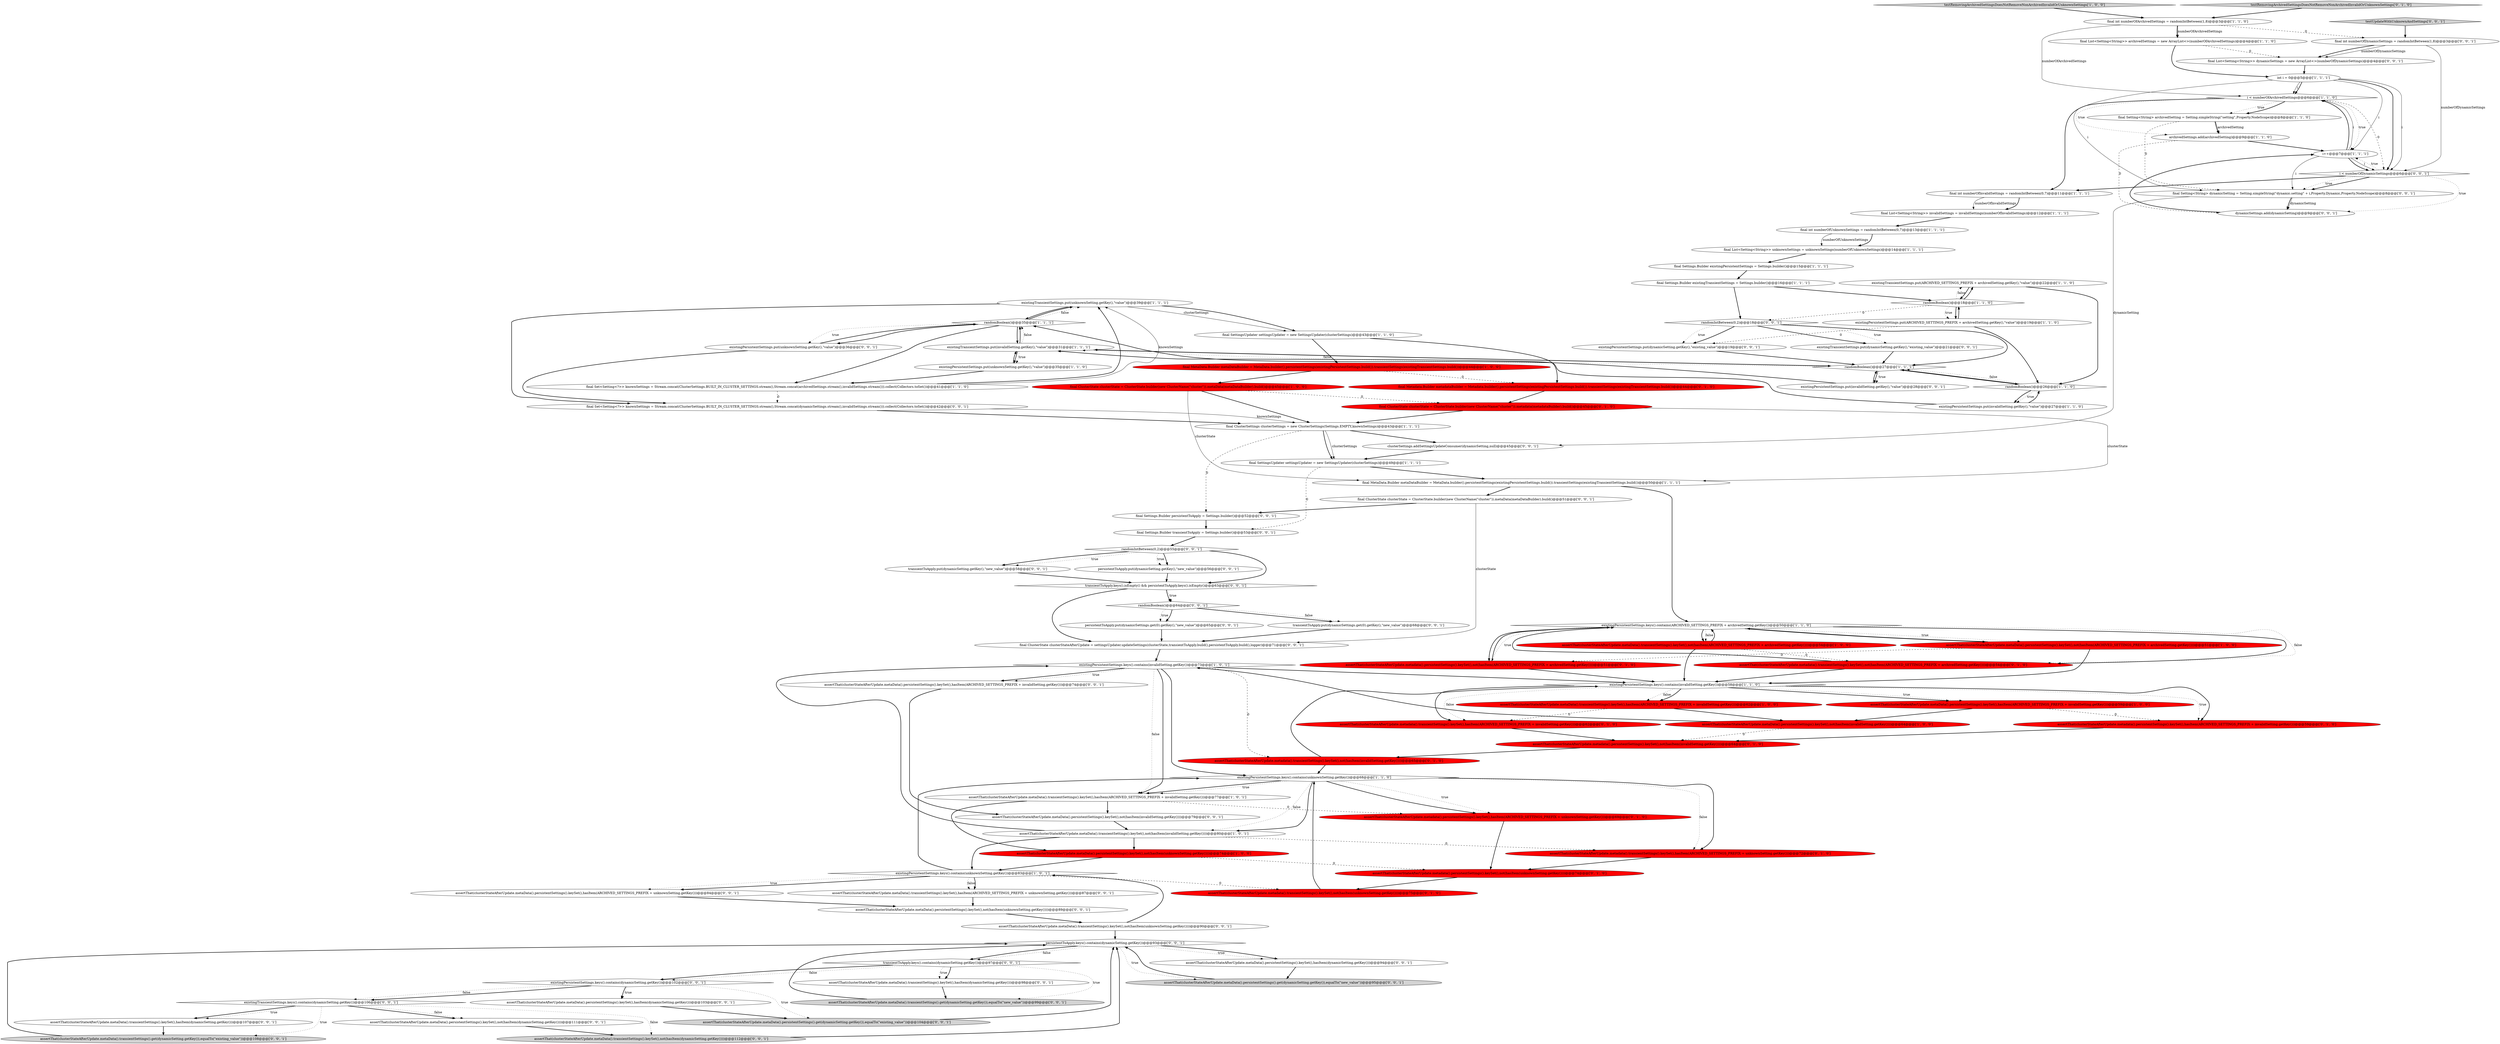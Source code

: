 digraph {
56 [style = filled, label = "final Metadata.Builder metadataBuilder = Metadata.builder().persistentSettings(existingPersistentSettings.build()).transientSettings(existingTransientSettings.build())@@@44@@@['0', '1', '0']", fillcolor = red, shape = ellipse image = "AAA1AAABBB2BBB"];
31 [style = filled, label = "existingTransientSettings.put(unknownSetting.getKey(),\"value\")@@@39@@@['1', '1', '1']", fillcolor = white, shape = ellipse image = "AAA0AAABBB1BBB"];
49 [style = filled, label = "assertThat(clusterStateAfterUpdate.metadata().persistentSettings().keySet(),not(hasItem(unknownSetting.getKey())))@@@74@@@['0', '1', '0']", fillcolor = red, shape = ellipse image = "AAA1AAABBB2BBB"];
23 [style = filled, label = "existingPersistentSettings.put(invalidSetting.getKey(),\"value\")@@@27@@@['1', '1', '0']", fillcolor = white, shape = ellipse image = "AAA0AAABBB1BBB"];
43 [style = filled, label = "final ClusterSettings clusterSettings = new ClusterSettings(Settings.EMPTY,knownSettings)@@@43@@@['1', '1', '1']", fillcolor = white, shape = ellipse image = "AAA0AAABBB1BBB"];
20 [style = filled, label = "final int numberOfArchivedSettings = randomIntBetween(1,8)@@@3@@@['1', '1', '0']", fillcolor = white, shape = ellipse image = "AAA0AAABBB1BBB"];
58 [style = filled, label = "transientToApply.keys().contains(dynamicSetting.getKey())@@@97@@@['0', '0', '1']", fillcolor = white, shape = diamond image = "AAA0AAABBB3BBB"];
30 [style = filled, label = "existingTransientSettings.put(invalidSetting.getKey(),\"value\")@@@31@@@['1', '1', '1']", fillcolor = white, shape = ellipse image = "AAA0AAABBB1BBB"];
77 [style = filled, label = "existingTransientSettings.keys().contains(dynamicSetting.getKey())@@@106@@@['0', '0', '1']", fillcolor = white, shape = diamond image = "AAA0AAABBB3BBB"];
40 [style = filled, label = "existingTransientSettings.put(ARCHIVED_SETTINGS_PREFIX + archivedSetting.getKey(),\"value\")@@@22@@@['1', '1', '0']", fillcolor = white, shape = ellipse image = "AAA0AAABBB1BBB"];
21 [style = filled, label = "assertThat(clusterStateAfterUpdate.metaData().persistentSettings().keySet(),not(hasItem(unknownSetting.getKey())))@@@74@@@['1', '0', '0']", fillcolor = red, shape = ellipse image = "AAA1AAABBB1BBB"];
32 [style = filled, label = "final MetaData.Builder metaDataBuilder = MetaData.builder().persistentSettings(existingPersistentSettings.build()).transientSettings(existingTransientSettings.build())@@@44@@@['1', '0', '0']", fillcolor = red, shape = ellipse image = "AAA1AAABBB1BBB"];
67 [style = filled, label = "transientToApply.keys().isEmpty() && persistentToApply.keys().isEmpty()@@@63@@@['0', '0', '1']", fillcolor = white, shape = diamond image = "AAA0AAABBB3BBB"];
98 [style = filled, label = "existingTransientSettings.put(dynamicSetting.getKey(),\"existing_value\")@@@21@@@['0', '0', '1']", fillcolor = white, shape = ellipse image = "AAA0AAABBB3BBB"];
92 [style = filled, label = "assertThat(clusterStateAfterUpdate.metaData().transientSettings().keySet(),hasItem(dynamicSetting.getKey()))@@@107@@@['0', '0', '1']", fillcolor = white, shape = ellipse image = "AAA0AAABBB3BBB"];
2 [style = filled, label = "final List<Setting<String>> invalidSettings = invalidSettings(numberOfInvalidSettings)@@@12@@@['1', '1', '1']", fillcolor = white, shape = ellipse image = "AAA0AAABBB1BBB"];
22 [style = filled, label = "existingPersistentSettings.keys().contains(unknownSetting.getKey())@@@83@@@['1', '0', '1']", fillcolor = white, shape = diamond image = "AAA0AAABBB1BBB"];
3 [style = filled, label = "existingPersistentSettings.keys().contains(invalidSetting.getKey())@@@58@@@['1', '1', '0']", fillcolor = white, shape = diamond image = "AAA0AAABBB1BBB"];
19 [style = filled, label = "randomBoolean()@@@27@@@['1', '1', '1']", fillcolor = white, shape = diamond image = "AAA0AAABBB1BBB"];
24 [style = filled, label = "final List<Setting<String>> unknownSettings = unknownSettings(numberOfUnknownSettings)@@@14@@@['1', '1', '1']", fillcolor = white, shape = ellipse image = "AAA0AAABBB1BBB"];
28 [style = filled, label = "assertThat(clusterStateAfterUpdate.metaData().transientSettings().keySet(),hasItem(ARCHIVED_SETTINGS_PREFIX + invalidSetting.getKey()))@@@62@@@['1', '0', '0']", fillcolor = red, shape = ellipse image = "AAA1AAABBB1BBB"];
15 [style = filled, label = "existingPersistentSettings.keys().contains(unknownSetting.getKey())@@@68@@@['1', '1', '0']", fillcolor = white, shape = diamond image = "AAA0AAABBB1BBB"];
8 [style = filled, label = "testRemovingArchivedSettingsDoesNotRemoveNonArchivedInvalidOrUnknownSettings['1', '0', '0']", fillcolor = lightgray, shape = diamond image = "AAA0AAABBB1BBB"];
10 [style = filled, label = "i++@@@7@@@['1', '1', '1']", fillcolor = white, shape = ellipse image = "AAA0AAABBB1BBB"];
62 [style = filled, label = "assertThat(clusterStateAfterUpdate.metaData().persistentSettings().keySet(),hasItem(ARCHIVED_SETTINGS_PREFIX + invalidSetting.getKey()))@@@74@@@['0', '0', '1']", fillcolor = white, shape = ellipse image = "AAA0AAABBB3BBB"];
1 [style = filled, label = "final ClusterState clusterState = ClusterState.builder(new ClusterName(\"cluster\")).metaData(metaDataBuilder).build()@@@45@@@['1', '0', '0']", fillcolor = red, shape = ellipse image = "AAA1AAABBB1BBB"];
38 [style = filled, label = "assertThat(clusterStateAfterUpdate.metaData().transientSettings().keySet(),not(hasItem(ARCHIVED_SETTINGS_PREFIX + archivedSetting.getKey())))@@@54@@@['1', '0', '0']", fillcolor = red, shape = ellipse image = "AAA1AAABBB1BBB"];
97 [style = filled, label = "assertThat(clusterStateAfterUpdate.metaData().transientSettings().get(dynamicSetting.getKey()),equalTo(\"existing_value\"))@@@108@@@['0', '0', '1']", fillcolor = lightgray, shape = ellipse image = "AAA0AAABBB3BBB"];
79 [style = filled, label = "final Settings.Builder persistentToApply = Settings.builder()@@@52@@@['0', '0', '1']", fillcolor = white, shape = ellipse image = "AAA0AAABBB3BBB"];
78 [style = filled, label = "randomIntBetween(0,2)@@@18@@@['0', '0', '1']", fillcolor = white, shape = diamond image = "AAA0AAABBB3BBB"];
84 [style = filled, label = "assertThat(clusterStateAfterUpdate.metaData().persistentSettings().keySet(),not(hasItem(invalidSetting.getKey())))@@@79@@@['0', '0', '1']", fillcolor = white, shape = ellipse image = "AAA0AAABBB3BBB"];
94 [style = filled, label = "assertThat(clusterStateAfterUpdate.metaData().persistentSettings().get(dynamicSetting.getKey()),equalTo(\"new_value\"))@@@95@@@['0', '0', '1']", fillcolor = lightgray, shape = ellipse image = "AAA0AAABBB3BBB"];
52 [style = filled, label = "assertThat(clusterStateAfterUpdate.metadata().transientSettings().keySet(),not(hasItem(ARCHIVED_SETTINGS_PREFIX + archivedSetting.getKey())))@@@54@@@['0', '1', '0']", fillcolor = red, shape = ellipse image = "AAA1AAABBB2BBB"];
90 [style = filled, label = "assertThat(clusterStateAfterUpdate.metaData().transientSettings().keySet(),not(hasItem(dynamicSetting.getKey())))@@@112@@@['0', '0', '1']", fillcolor = lightgray, shape = ellipse image = "AAA0AAABBB3BBB"];
86 [style = filled, label = "assertThat(clusterStateAfterUpdate.metaData().persistentSettings().keySet(),hasItem(dynamicSetting.getKey()))@@@103@@@['0', '0', '1']", fillcolor = white, shape = ellipse image = "AAA0AAABBB3BBB"];
48 [style = filled, label = "assertThat(clusterStateAfterUpdate.metadata().transientSettings().keySet(),hasItem(ARCHIVED_SETTINGS_PREFIX + unknownSetting.getKey()))@@@72@@@['0', '1', '0']", fillcolor = red, shape = ellipse image = "AAA1AAABBB2BBB"];
93 [style = filled, label = "testUpdateWithUnknownAndSettings['0', '0', '1']", fillcolor = lightgray, shape = diamond image = "AAA0AAABBB3BBB"];
59 [style = filled, label = "transientToApply.put(dynamicSettings.get(0).getKey(),\"new_value\")@@@68@@@['0', '0', '1']", fillcolor = white, shape = ellipse image = "AAA0AAABBB3BBB"];
16 [style = filled, label = "randomBoolean()@@@18@@@['1', '1', '0']", fillcolor = white, shape = diamond image = "AAA0AAABBB1BBB"];
13 [style = filled, label = "randomBoolean()@@@35@@@['1', '1', '1']", fillcolor = white, shape = diamond image = "AAA0AAABBB1BBB"];
34 [style = filled, label = "existingPersistentSettings.keys().contains(invalidSetting.getKey())@@@73@@@['1', '0', '1']", fillcolor = white, shape = diamond image = "AAA0AAABBB1BBB"];
76 [style = filled, label = "assertThat(clusterStateAfterUpdate.metaData().persistentSettings().keySet(),hasItem(ARCHIVED_SETTINGS_PREFIX + unknownSetting.getKey()))@@@84@@@['0', '0', '1']", fillcolor = white, shape = ellipse image = "AAA0AAABBB3BBB"];
53 [style = filled, label = "assertThat(clusterStateAfterUpdate.metadata().transientSettings().keySet(),not(hasItem(invalidSetting.getKey())))@@@65@@@['0', '1', '0']", fillcolor = red, shape = ellipse image = "AAA1AAABBB2BBB"];
14 [style = filled, label = "i < numberOfArchivedSettings@@@6@@@['1', '1', '0']", fillcolor = white, shape = diamond image = "AAA0AAABBB1BBB"];
60 [style = filled, label = "assertThat(clusterStateAfterUpdate.metaData().persistentSettings().keySet(),not(hasItem(dynamicSetting.getKey())))@@@111@@@['0', '0', '1']", fillcolor = white, shape = ellipse image = "AAA0AAABBB3BBB"];
71 [style = filled, label = "final ClusterState clusterStateAfterUpdate = settingsUpdater.updateSettings(clusterState,transientToApply.build(),persistentToApply.build(),logger)@@@71@@@['0', '0', '1']", fillcolor = white, shape = ellipse image = "AAA0AAABBB3BBB"];
83 [style = filled, label = "persistentToApply.put(dynamicSetting.getKey(),\"new_value\")@@@56@@@['0', '0', '1']", fillcolor = white, shape = ellipse image = "AAA0AAABBB3BBB"];
45 [style = filled, label = "assertThat(clusterStateAfterUpdate.metadata().transientSettings().keySet(),not(hasItem(unknownSetting.getKey())))@@@75@@@['0', '1', '0']", fillcolor = red, shape = ellipse image = "AAA1AAABBB2BBB"];
9 [style = filled, label = "randomBoolean()@@@26@@@['1', '1', '0']", fillcolor = white, shape = diamond image = "AAA0AAABBB1BBB"];
6 [style = filled, label = "assertThat(clusterStateAfterUpdate.metaData().transientSettings().keySet(),hasItem(ARCHIVED_SETTINGS_PREFIX + invalidSetting.getKey()))@@@77@@@['1', '0', '1']", fillcolor = white, shape = ellipse image = "AAA0AAABBB1BBB"];
18 [style = filled, label = "final Settings.Builder existingPersistentSettings = Settings.builder()@@@15@@@['1', '1', '1']", fillcolor = white, shape = ellipse image = "AAA0AAABBB1BBB"];
33 [style = filled, label = "archivedSettings.add(archivedSetting)@@@9@@@['1', '1', '0']", fillcolor = white, shape = ellipse image = "AAA0AAABBB1BBB"];
63 [style = filled, label = "final Settings.Builder transientToApply = Settings.builder()@@@53@@@['0', '0', '1']", fillcolor = white, shape = ellipse image = "AAA0AAABBB3BBB"];
11 [style = filled, label = "existingPersistentSettings.put(unknownSetting.getKey(),\"value\")@@@35@@@['1', '1', '0']", fillcolor = white, shape = ellipse image = "AAA0AAABBB1BBB"];
35 [style = filled, label = "existingPersistentSettings.put(ARCHIVED_SETTINGS_PREFIX + archivedSetting.getKey(),\"value\")@@@19@@@['1', '1', '0']", fillcolor = white, shape = ellipse image = "AAA0AAABBB1BBB"];
0 [style = filled, label = "final int numberOfInvalidSettings = randomIntBetween(0,7)@@@11@@@['1', '1', '1']", fillcolor = white, shape = ellipse image = "AAA0AAABBB1BBB"];
5 [style = filled, label = "final Setting<String> archivedSetting = Setting.simpleString(\"setting\",Property.NodeScope)@@@8@@@['1', '1', '0']", fillcolor = white, shape = ellipse image = "AAA0AAABBB1BBB"];
87 [style = filled, label = "persistentToApply.put(dynamicSettings.get(0).getKey(),\"new_value\")@@@65@@@['0', '0', '1']", fillcolor = white, shape = ellipse image = "AAA0AAABBB3BBB"];
68 [style = filled, label = "assertThat(clusterStateAfterUpdate.metaData().persistentSettings().keySet(),hasItem(dynamicSetting.getKey()))@@@94@@@['0', '0', '1']", fillcolor = white, shape = ellipse image = "AAA0AAABBB3BBB"];
74 [style = filled, label = "randomBoolean()@@@64@@@['0', '0', '1']", fillcolor = white, shape = diamond image = "AAA0AAABBB3BBB"];
99 [style = filled, label = "assertThat(clusterStateAfterUpdate.metaData().transientSettings().keySet(),hasItem(ARCHIVED_SETTINGS_PREFIX + unknownSetting.getKey()))@@@87@@@['0', '0', '1']", fillcolor = white, shape = ellipse image = "AAA0AAABBB3BBB"];
61 [style = filled, label = "existingPersistentSettings.put(unknownSetting.getKey(),\"value\")@@@36@@@['0', '0', '1']", fillcolor = white, shape = ellipse image = "AAA0AAABBB3BBB"];
89 [style = filled, label = "clusterSettings.addSettingsUpdateConsumer(dynamicSetting,null)@@@45@@@['0', '0', '1']", fillcolor = white, shape = ellipse image = "AAA0AAABBB3BBB"];
69 [style = filled, label = "final List<Setting<String>> dynamicSettings = new ArrayList<>(numberOfDynamicSettings)@@@4@@@['0', '0', '1']", fillcolor = white, shape = ellipse image = "AAA0AAABBB3BBB"];
54 [style = filled, label = "final ClusterState clusterState = ClusterState.builder(new ClusterName(\"cluster\")).metadata(metadataBuilder).build()@@@45@@@['0', '1', '0']", fillcolor = red, shape = ellipse image = "AAA1AAABBB2BBB"];
95 [style = filled, label = "assertThat(clusterStateAfterUpdate.metaData().persistentSettings().get(dynamicSetting.getKey()),equalTo(\"existing_value\"))@@@104@@@['0', '0', '1']", fillcolor = lightgray, shape = ellipse image = "AAA0AAABBB3BBB"];
64 [style = filled, label = "final Setting<String> dynamicSetting = Setting.simpleString(\"dynamic.setting\" + i,Property.Dynamic,Property.NodeScope)@@@8@@@['0', '0', '1']", fillcolor = white, shape = ellipse image = "AAA0AAABBB3BBB"];
66 [style = filled, label = "i < numberOfDynamicSettings@@@6@@@['0', '0', '1']", fillcolor = white, shape = diamond image = "AAA0AAABBB3BBB"];
46 [style = filled, label = "assertThat(clusterStateAfterUpdate.metadata().transientSettings().keySet(),hasItem(ARCHIVED_SETTINGS_PREFIX + invalidSetting.getKey()))@@@62@@@['0', '1', '0']", fillcolor = red, shape = ellipse image = "AAA1AAABBB2BBB"];
42 [style = filled, label = "assertThat(clusterStateAfterUpdate.metaData().persistentSettings().keySet(),not(hasItem(invalidSetting.getKey())))@@@64@@@['1', '0', '0']", fillcolor = red, shape = ellipse image = "AAA1AAABBB1BBB"];
25 [style = filled, label = "assertThat(clusterStateAfterUpdate.metaData().transientSettings().keySet(),not(hasItem(invalidSetting.getKey())))@@@80@@@['1', '0', '1']", fillcolor = white, shape = ellipse image = "AAA0AAABBB1BBB"];
57 [style = filled, label = "final int numberOfDynamicSettings = randomIntBetween(1,8)@@@3@@@['0', '0', '1']", fillcolor = white, shape = ellipse image = "AAA0AAABBB3BBB"];
55 [style = filled, label = "testRemovingArchivedSettingsDoesNotRemoveNonArchivedInvalidOrUnknownSettings['0', '1', '0']", fillcolor = lightgray, shape = diamond image = "AAA0AAABBB2BBB"];
41 [style = filled, label = "final SettingsUpdater settingsUpdater = new SettingsUpdater(clusterSettings)@@@49@@@['1', '1', '1']", fillcolor = white, shape = ellipse image = "AAA0AAABBB1BBB"];
36 [style = filled, label = "assertThat(clusterStateAfterUpdate.metaData().persistentSettings().keySet(),not(hasItem(ARCHIVED_SETTINGS_PREFIX + archivedSetting.getKey())))@@@51@@@['1', '0', '0']", fillcolor = red, shape = ellipse image = "AAA1AAABBB1BBB"];
47 [style = filled, label = "assertThat(clusterStateAfterUpdate.metadata().persistentSettings().keySet(),not(hasItem(invalidSetting.getKey())))@@@64@@@['0', '1', '0']", fillcolor = red, shape = ellipse image = "AAA1AAABBB2BBB"];
85 [style = filled, label = "dynamicSettings.add(dynamicSetting)@@@9@@@['0', '0', '1']", fillcolor = white, shape = ellipse image = "AAA0AAABBB3BBB"];
80 [style = filled, label = "assertThat(clusterStateAfterUpdate.metaData().transientSettings().keySet(),not(hasItem(unknownSetting.getKey())))@@@90@@@['0', '0', '1']", fillcolor = white, shape = ellipse image = "AAA0AAABBB3BBB"];
44 [style = filled, label = "assertThat(clusterStateAfterUpdate.metadata().persistentSettings().keySet(),hasItem(ARCHIVED_SETTINGS_PREFIX + invalidSetting.getKey()))@@@59@@@['0', '1', '0']", fillcolor = red, shape = ellipse image = "AAA1AAABBB2BBB"];
72 [style = filled, label = "assertThat(clusterStateAfterUpdate.metaData().transientSettings().keySet(),hasItem(dynamicSetting.getKey()))@@@98@@@['0', '0', '1']", fillcolor = white, shape = ellipse image = "AAA0AAABBB3BBB"];
17 [style = filled, label = "final MetaData.Builder metaDataBuilder = MetaData.builder().persistentSettings(existingPersistentSettings.build()).transientSettings(existingTransientSettings.build())@@@50@@@['1', '1', '1']", fillcolor = white, shape = ellipse image = "AAA0AAABBB1BBB"];
39 [style = filled, label = "final int numberOfUnknownSettings = randomIntBetween(0,7)@@@13@@@['1', '1', '1']", fillcolor = white, shape = ellipse image = "AAA0AAABBB1BBB"];
96 [style = filled, label = "assertThat(clusterStateAfterUpdate.metaData().persistentSettings().keySet(),not(hasItem(unknownSetting.getKey())))@@@89@@@['0', '0', '1']", fillcolor = white, shape = ellipse image = "AAA0AAABBB3BBB"];
75 [style = filled, label = "randomIntBetween(0,2)@@@55@@@['0', '0', '1']", fillcolor = white, shape = diamond image = "AAA0AAABBB3BBB"];
91 [style = filled, label = "transientToApply.put(dynamicSetting.getKey(),\"new_value\")@@@58@@@['0', '0', '1']", fillcolor = white, shape = ellipse image = "AAA0AAABBB3BBB"];
4 [style = filled, label = "assertThat(clusterStateAfterUpdate.metaData().persistentSettings().keySet(),hasItem(ARCHIVED_SETTINGS_PREFIX + invalidSetting.getKey()))@@@59@@@['1', '0', '0']", fillcolor = red, shape = ellipse image = "AAA1AAABBB1BBB"];
12 [style = filled, label = "int i = 0@@@5@@@['1', '1', '1']", fillcolor = white, shape = ellipse image = "AAA0AAABBB1BBB"];
50 [style = filled, label = "assertThat(clusterStateAfterUpdate.metadata().persistentSettings().keySet(),not(hasItem(ARCHIVED_SETTINGS_PREFIX + archivedSetting.getKey())))@@@51@@@['0', '1', '0']", fillcolor = red, shape = ellipse image = "AAA1AAABBB2BBB"];
7 [style = filled, label = "final Set<Setting<?>> knownSettings = Stream.concat(ClusterSettings.BUILT_IN_CLUSTER_SETTINGS.stream(),Stream.concat(archivedSettings.stream(),invalidSettings.stream())).collect(Collectors.toSet())@@@41@@@['1', '1', '0']", fillcolor = white, shape = ellipse image = "AAA0AAABBB1BBB"];
73 [style = filled, label = "persistentToApply.keys().contains(dynamicSetting.getKey())@@@93@@@['0', '0', '1']", fillcolor = white, shape = diamond image = "AAA0AAABBB3BBB"];
82 [style = filled, label = "existingPersistentSettings.put(dynamicSetting.getKey(),\"existing_value\")@@@19@@@['0', '0', '1']", fillcolor = white, shape = ellipse image = "AAA0AAABBB3BBB"];
100 [style = filled, label = "final ClusterState clusterState = ClusterState.builder(new ClusterName(\"cluster\")).metaData(metaDataBuilder).build()@@@51@@@['0', '0', '1']", fillcolor = white, shape = ellipse image = "AAA0AAABBB3BBB"];
65 [style = filled, label = "final Set<Setting<?>> knownSettings = Stream.concat(ClusterSettings.BUILT_IN_CLUSTER_SETTINGS.stream(),Stream.concat(dynamicSettings.stream(),invalidSettings.stream())).collect(Collectors.toSet())@@@42@@@['0', '0', '1']", fillcolor = white, shape = ellipse image = "AAA0AAABBB3BBB"];
29 [style = filled, label = "final Settings.Builder existingTransientSettings = Settings.builder()@@@16@@@['1', '1', '1']", fillcolor = white, shape = ellipse image = "AAA0AAABBB1BBB"];
51 [style = filled, label = "assertThat(clusterStateAfterUpdate.metadata().persistentSettings().keySet(),hasItem(ARCHIVED_SETTINGS_PREFIX + unknownSetting.getKey()))@@@69@@@['0', '1', '0']", fillcolor = red, shape = ellipse image = "AAA1AAABBB2BBB"];
26 [style = filled, label = "final List<Setting<String>> archivedSettings = new ArrayList<>(numberOfArchivedSettings)@@@4@@@['1', '1', '0']", fillcolor = white, shape = ellipse image = "AAA0AAABBB1BBB"];
27 [style = filled, label = "final SettingsUpdater settingsUpdater = new SettingsUpdater(clusterSettings)@@@43@@@['1', '1', '0']", fillcolor = white, shape = ellipse image = "AAA0AAABBB1BBB"];
37 [style = filled, label = "existingPersistentSettings.keys().contains(ARCHIVED_SETTINGS_PREFIX + archivedSetting.getKey())@@@50@@@['1', '1', '0']", fillcolor = white, shape = diamond image = "AAA0AAABBB1BBB"];
81 [style = filled, label = "assertThat(clusterStateAfterUpdate.metaData().transientSettings().get(dynamicSetting.getKey()),equalTo(\"new_value\"))@@@99@@@['0', '0', '1']", fillcolor = lightgray, shape = ellipse image = "AAA0AAABBB3BBB"];
70 [style = filled, label = "existingPersistentSettings.keys().contains(dynamicSetting.getKey())@@@102@@@['0', '0', '1']", fillcolor = white, shape = diamond image = "AAA0AAABBB3BBB"];
88 [style = filled, label = "existingPersistentSettings.put(invalidSetting.getKey(),\"value\")@@@28@@@['0', '0', '1']", fillcolor = white, shape = ellipse image = "AAA0AAABBB3BBB"];
75->83 [style = bold, label=""];
86->95 [style = bold, label=""];
22->99 [style = dotted, label="false"];
27->32 [style = bold, label=""];
10->66 [style = bold, label=""];
22->15 [style = bold, label=""];
30->13 [style = bold, label=""];
98->19 [style = bold, label=""];
70->86 [style = bold, label=""];
1->17 [style = solid, label="clusterState"];
25->34 [style = bold, label=""];
25->22 [style = bold, label=""];
96->80 [style = bold, label=""];
84->25 [style = bold, label=""];
73->58 [style = bold, label=""];
20->26 [style = bold, label=""];
15->25 [style = bold, label=""];
81->73 [style = bold, label=""];
70->77 [style = dotted, label="false"];
20->14 [style = solid, label="numberOfArchivedSettings"];
25->48 [style = dashed, label="0"];
34->15 [style = bold, label=""];
77->97 [style = dotted, label="true"];
6->51 [style = dashed, label="0"];
39->24 [style = bold, label=""];
57->69 [style = solid, label="numberOfDynamicSettings"];
59->71 [style = bold, label=""];
7->31 [style = bold, label=""];
67->71 [style = bold, label=""];
60->90 [style = bold, label=""];
3->4 [style = bold, label=""];
19->88 [style = bold, label=""];
56->54 [style = bold, label=""];
66->0 [style = bold, label=""];
7->65 [style = dashed, label="0"];
77->92 [style = bold, label=""];
93->57 [style = bold, label=""];
30->11 [style = bold, label=""];
26->12 [style = bold, label=""];
66->85 [style = dotted, label="true"];
40->16 [style = bold, label=""];
8->20 [style = bold, label=""];
70->95 [style = dotted, label="true"];
37->50 [style = dotted, label="true"];
19->9 [style = bold, label=""];
28->46 [style = dashed, label="0"];
15->25 [style = dotted, label="false"];
37->38 [style = bold, label=""];
66->64 [style = bold, label=""];
66->64 [style = dotted, label="true"];
16->78 [style = dashed, label="0"];
63->75 [style = bold, label=""];
77->60 [style = bold, label=""];
67->74 [style = dotted, label="true"];
19->88 [style = dotted, label="true"];
37->36 [style = dotted, label="true"];
58->81 [style = dotted, label="true"];
58->70 [style = dotted, label="false"];
13->31 [style = dotted, label="false"];
28->42 [style = bold, label=""];
13->31 [style = bold, label=""];
92->97 [style = bold, label=""];
44->47 [style = bold, label=""];
5->33 [style = solid, label="archivedSetting"];
20->26 [style = solid, label="numberOfArchivedSettings"];
25->21 [style = bold, label=""];
69->12 [style = bold, label=""];
74->59 [style = bold, label=""];
47->53 [style = bold, label=""];
88->13 [style = bold, label=""];
3->46 [style = bold, label=""];
16->40 [style = bold, label=""];
48->49 [style = bold, label=""];
100->79 [style = bold, label=""];
64->85 [style = solid, label="dynamicSetting"];
23->30 [style = bold, label=""];
37->36 [style = bold, label=""];
31->27 [style = solid, label="clusterSettings"];
10->14 [style = bold, label=""];
5->33 [style = bold, label=""];
34->6 [style = dotted, label="false"];
79->63 [style = bold, label=""];
50->37 [style = bold, label=""];
52->37 [style = bold, label=""];
41->63 [style = dashed, label="0"];
50->3 [style = bold, label=""];
0->2 [style = solid, label="numberOfInvalidSettings"];
61->13 [style = bold, label=""];
58->70 [style = bold, label=""];
64->85 [style = bold, label=""];
74->87 [style = bold, label=""];
17->37 [style = bold, label=""];
24->18 [style = bold, label=""];
85->10 [style = bold, label=""];
30->13 [style = dotted, label="false"];
73->58 [style = dotted, label="false"];
27->56 [style = bold, label=""];
36->50 [style = dashed, label="0"];
2->39 [style = bold, label=""];
30->19 [style = bold, label=""];
71->34 [style = bold, label=""];
90->73 [style = bold, label=""];
3->28 [style = dotted, label="false"];
12->14 [style = solid, label="i"];
31->27 [style = bold, label=""];
22->76 [style = bold, label=""];
38->37 [style = bold, label=""];
21->22 [style = bold, label=""];
7->31 [style = solid, label="knownSettings"];
42->47 [style = dashed, label="0"];
20->57 [style = dashed, label="0"];
10->66 [style = solid, label="i"];
34->62 [style = bold, label=""];
22->76 [style = dotted, label="true"];
13->61 [style = bold, label=""];
12->14 [style = bold, label=""];
87->71 [style = bold, label=""];
17->100 [style = bold, label=""];
15->51 [style = dotted, label="true"];
29->78 [style = bold, label=""];
36->37 [style = bold, label=""];
83->67 [style = bold, label=""];
10->14 [style = solid, label="i"];
78->82 [style = bold, label=""];
29->16 [style = bold, label=""];
33->85 [style = dashed, label="0"];
11->30 [style = bold, label=""];
82->19 [style = bold, label=""];
4->44 [style = dashed, label="0"];
43->79 [style = dashed, label="0"];
57->69 [style = bold, label=""];
34->62 [style = dotted, label="true"];
3->44 [style = dotted, label="true"];
49->45 [style = bold, label=""];
1->54 [style = dashed, label="0"];
45->15 [style = bold, label=""];
75->91 [style = dotted, label="true"];
61->65 [style = bold, label=""];
35->9 [style = bold, label=""];
54->43 [style = bold, label=""];
6->21 [style = bold, label=""];
16->35 [style = dotted, label="true"];
31->13 [style = bold, label=""];
38->52 [style = dashed, label="0"];
80->22 [style = bold, label=""];
22->45 [style = dashed, label="0"];
14->66 [style = dashed, label="0"];
65->43 [style = solid, label="knownSettings"];
94->73 [style = bold, label=""];
74->59 [style = dotted, label="false"];
95->73 [style = bold, label=""];
40->9 [style = bold, label=""];
74->87 [style = dotted, label="true"];
77->60 [style = dotted, label="false"];
73->94 [style = dotted, label="true"];
38->3 [style = bold, label=""];
5->64 [style = dashed, label="0"];
12->66 [style = bold, label=""];
62->84 [style = bold, label=""];
68->94 [style = bold, label=""];
3->28 [style = bold, label=""];
3->44 [style = bold, label=""];
58->72 [style = bold, label=""];
75->83 [style = dotted, label="true"];
14->5 [style = dotted, label="true"];
72->81 [style = bold, label=""];
12->66 [style = solid, label="i"];
9->23 [style = dotted, label="true"];
43->89 [style = bold, label=""];
32->1 [style = bold, label=""];
15->48 [style = dotted, label="false"];
15->48 [style = bold, label=""];
78->82 [style = dotted, label="true"];
9->19 [style = bold, label=""];
43->41 [style = bold, label=""];
37->52 [style = bold, label=""];
78->19 [style = bold, label=""];
54->17 [style = solid, label="clusterState"];
66->10 [style = dotted, label="true"];
37->38 [style = dotted, label="false"];
30->11 [style = dotted, label="true"];
31->65 [style = bold, label=""];
73->68 [style = dotted, label="true"];
77->92 [style = dotted, label="true"];
75->67 [style = bold, label=""];
57->66 [style = solid, label="numberOfDynamicSettings"];
14->5 [style = bold, label=""];
22->99 [style = bold, label=""];
97->73 [style = bold, label=""];
42->34 [style = bold, label=""];
35->16 [style = bold, label=""];
100->71 [style = solid, label="clusterState"];
6->84 [style = bold, label=""];
14->33 [style = dotted, label="true"];
55->20 [style = bold, label=""];
78->98 [style = bold, label=""];
1->43 [style = bold, label=""];
65->43 [style = bold, label=""];
53->3 [style = bold, label=""];
77->90 [style = dotted, label="false"];
0->2 [style = bold, label=""];
67->74 [style = bold, label=""];
88->19 [style = bold, label=""];
91->67 [style = bold, label=""];
99->96 [style = bold, label=""];
16->40 [style = dotted, label="false"];
4->42 [style = bold, label=""];
70->77 [style = bold, label=""];
3->4 [style = dotted, label="true"];
26->69 [style = dashed, label="0"];
12->10 [style = solid, label="i"];
43->41 [style = solid, label="clusterSettings"];
33->10 [style = bold, label=""];
15->6 [style = bold, label=""];
76->96 [style = bold, label=""];
13->30 [style = bold, label=""];
51->49 [style = bold, label=""];
19->30 [style = dotted, label="false"];
78->98 [style = dotted, label="true"];
46->47 [style = bold, label=""];
80->73 [style = bold, label=""];
34->53 [style = dashed, label="0"];
12->64 [style = solid, label="i"];
14->10 [style = dotted, label="true"];
9->23 [style = bold, label=""];
18->29 [style = bold, label=""];
41->17 [style = bold, label=""];
9->19 [style = dotted, label="false"];
75->91 [style = bold, label=""];
14->0 [style = bold, label=""];
35->82 [style = dashed, label="0"];
10->64 [style = solid, label="i"];
64->89 [style = solid, label="dynamicSetting"];
34->3 [style = bold, label=""];
32->56 [style = dashed, label="0"];
13->7 [style = bold, label=""];
15->6 [style = dotted, label="true"];
89->41 [style = bold, label=""];
34->6 [style = bold, label=""];
3->46 [style = dotted, label="false"];
58->72 [style = dotted, label="true"];
53->15 [style = bold, label=""];
39->24 [style = solid, label="numberOfUnknownSettings"];
52->3 [style = bold, label=""];
21->49 [style = dashed, label="0"];
73->68 [style = bold, label=""];
16->35 [style = bold, label=""];
23->9 [style = bold, label=""];
37->52 [style = dotted, label="false"];
13->61 [style = dotted, label="true"];
70->86 [style = dotted, label="true"];
11->7 [style = bold, label=""];
37->50 [style = bold, label=""];
15->51 [style = bold, label=""];
19->30 [style = bold, label=""];
36->3 [style = bold, label=""];
}
